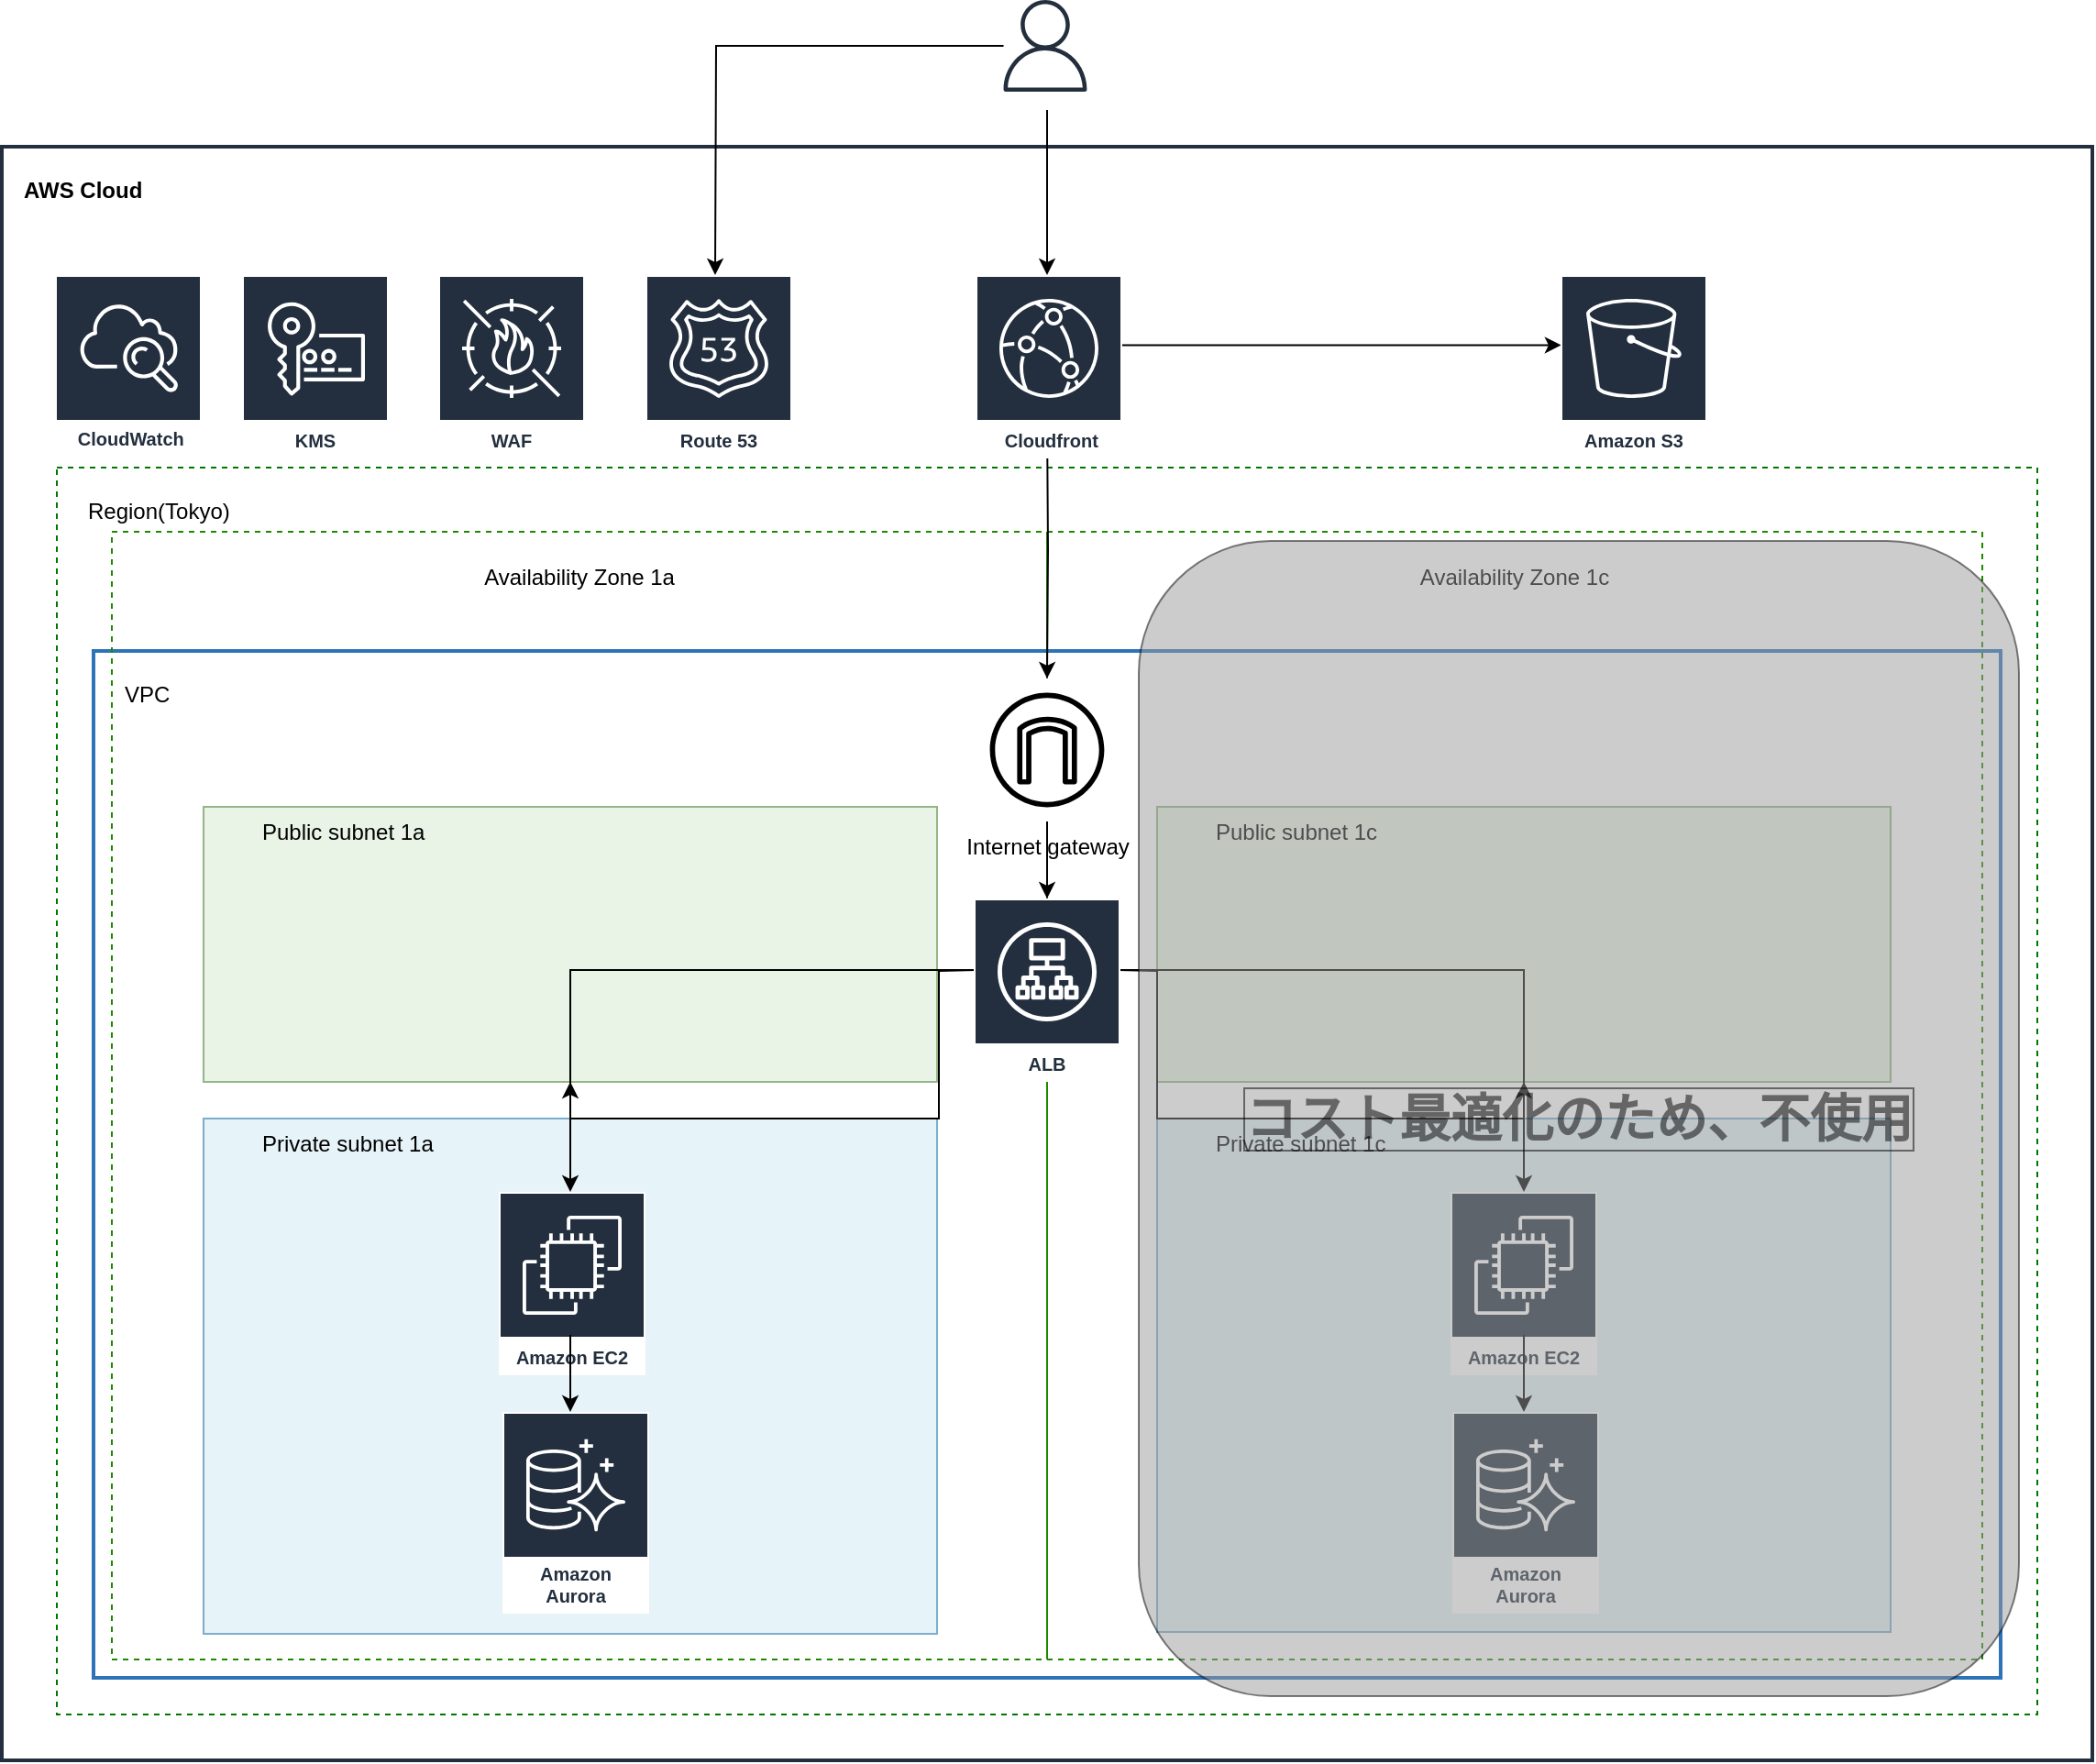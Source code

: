 <mxfile version="28.0.7">
  <diagram name="AWS Architecture" id="sp208SELGDMd-raIoyPY">
    <mxGraphModel dx="1953" dy="1205" grid="0" gridSize="10" guides="1" tooltips="1" connect="1" arrows="1" fold="1" page="1" pageScale="1" pageWidth="827" pageHeight="1169" math="0" shadow="0">
      <root>
        <mxCell id="0" />
        <mxCell id="1" parent="0" />
        <mxCell id="33ecqLk9YDmXbCicqXYl-34" value="AWS Cloud" style="text;html=1;strokeColor=none;fillColor=none;align=left;verticalAlign=top;whiteSpace=wrap;rounded=0;fontSize=12;fontStyle=1" vertex="1" parent="1">
          <mxGeometry x="40" y="90" width="100" height="30" as="geometry" />
        </mxCell>
        <mxCell id="33ecqLk9YDmXbCicqXYl-35" value="" style="rounded=0;whiteSpace=wrap;html=1;dashed=0;strokeColor=#232F3E;strokeWidth=2;fillColor=none;" vertex="1" parent="1">
          <mxGeometry x="30" y="80" width="1140" height="880" as="geometry" />
        </mxCell>
        <mxCell id="33ecqLk9YDmXbCicqXYl-36" value="Region(Tokyo)" style="text;html=1;strokeColor=none;fillColor=none;align=left;verticalAlign=top;whiteSpace=wrap;rounded=0;fontSize=12;fontStyle=0;image=img/lib/aws4/general/Regions_dark-bg.svg;imageWidth=20;imageHeight=20;" vertex="1" parent="1">
          <mxGeometry x="75" y="265" width="120" height="30" as="geometry" />
        </mxCell>
        <mxCell id="33ecqLk9YDmXbCicqXYl-37" value="" style="rounded=0;whiteSpace=wrap;html=1;dashed=1;strokeColor=#007700;strokeWidth=1;fillColor=none;" vertex="1" parent="1">
          <mxGeometry x="60" y="255" width="1080" height="680" as="geometry" />
        </mxCell>
        <mxCell id="33ecqLk9YDmXbCicqXYl-38" value="VPC" style="text;html=1;strokeColor=none;fillColor=none;align=left;verticalAlign=top;whiteSpace=wrap;rounded=0;fontSize=12;fontStyle=0;image=img/lib/aws4/resource-icons/vpc.svg;imageWidth=20;imageHeight=20;" vertex="1" parent="1">
          <mxGeometry x="95" y="365" width="60" height="30" as="geometry" />
        </mxCell>
        <mxCell id="33ecqLk9YDmXbCicqXYl-39" value="" style="rounded=0;whiteSpace=wrap;html=1;dashed=0;strokeColor=#2E73B8;strokeWidth=2;fillColor=none;" vertex="1" parent="1">
          <mxGeometry x="80" y="355" width="1040" height="560" as="geometry" />
        </mxCell>
        <mxCell id="33ecqLk9YDmXbCicqXYl-40" value="Availability Zone 1a" style="text;html=1;strokeColor=none;fillColor=none;align=center;verticalAlign=middle;whiteSpace=wrap;rounded=0;fontSize=12;" vertex="1" parent="1">
          <mxGeometry x="100" y="300" width="490" height="30" as="geometry" />
        </mxCell>
        <mxCell id="33ecqLk9YDmXbCicqXYl-41" value="" style="rounded=0;whiteSpace=wrap;html=1;dashed=1;strokeColor=#1E8900;strokeWidth=1;fillColor=none;" vertex="1" parent="1">
          <mxGeometry x="90" y="290" width="510" height="615" as="geometry" />
        </mxCell>
        <mxCell id="33ecqLk9YDmXbCicqXYl-42" value="Availability Zone 1c" style="text;html=1;strokeColor=none;fillColor=none;align=center;verticalAlign=middle;whiteSpace=wrap;rounded=0;fontSize=12;" vertex="1" parent="1">
          <mxGeometry x="610" y="300" width="490" height="30" as="geometry" />
        </mxCell>
        <mxCell id="33ecqLk9YDmXbCicqXYl-43" value="" style="rounded=0;whiteSpace=wrap;html=1;dashed=1;strokeColor=#1E8900;strokeWidth=1;fillColor=none;" vertex="1" parent="1">
          <mxGeometry x="600" y="290" width="510" height="615" as="geometry" />
        </mxCell>
        <mxCell id="33ecqLk9YDmXbCicqXYl-44" value="Internet gateway" style="shape=mxgraph.aws4.resourceIcon;resIcon=mxgraph.aws4.internet_gateway;html=1;verticalLabelPosition=bottom;verticalAlign=top;align=center;aspect=fixed;pointerEvents=1;fontSize=12;" vertex="1" parent="1">
          <mxGeometry x="561" y="370" width="78" height="78" as="geometry" />
        </mxCell>
        <mxCell id="33ecqLk9YDmXbCicqXYl-45" value="Public subnet 1a" style="shape=mxgraph.aws4.group;grIcon=mxgraph.aws4.subnet_public;html=1;verticalAlign=top;align=left;spacingLeft=30;fillColor=#E9F3E6;strokeColor=#94B585;fontSize=12;" vertex="1" parent="1">
          <mxGeometry x="140" y="440" width="400" height="150" as="geometry" />
        </mxCell>
        <mxCell id="33ecqLk9YDmXbCicqXYl-46" value="Public subnet 1c" style="shape=mxgraph.aws4.group;grIcon=mxgraph.aws4.subnet_public;html=1;verticalAlign=top;align=left;spacingLeft=30;fillColor=#E9F3E6;strokeColor=#94B585;fontSize=12;" vertex="1" parent="1">
          <mxGeometry x="660" y="440" width="400" height="150" as="geometry" />
        </mxCell>
        <mxCell id="33ecqLk9YDmXbCicqXYl-47" value="Private subnet 1a" style="shape=mxgraph.aws4.group;grIcon=mxgraph.aws4.subnet_private;html=1;verticalAlign=top;align=left;spacingLeft=30;fillColor=#E6F3F8;strokeColor=#7AAECB;fontSize=12;" vertex="1" parent="1">
          <mxGeometry x="140" y="610" width="400" height="281" as="geometry" />
        </mxCell>
        <mxCell id="33ecqLk9YDmXbCicqXYl-48" value="Amazon&#xa;Aurora" style="sketch=0;outlineConnect=0;fontColor=#232F3E;gradientColor=none;strokeColor=#ffffff;fillColor=#232F3E;dashed=0;verticalLabelPosition=middle;verticalAlign=bottom;align=center;html=1;whiteSpace=wrap;fontSize=10;fontStyle=1;spacing=3;shape=mxgraph.aws4.productIcon;prIcon=mxgraph.aws4.aurora;" vertex="1" parent="33ecqLk9YDmXbCicqXYl-47">
          <mxGeometry x="163" y="160" width="80" height="110" as="geometry" />
        </mxCell>
        <mxCell id="33ecqLk9YDmXbCicqXYl-49" value="Amazon EC2" style="outlineConnect=0;fontColor=#232F3E;gradientColor=none;strokeColor=#ffffff;fillColor=#232F3E;dashed=0;verticalLabelPosition=middle;verticalAlign=bottom;align=center;html=1;whiteSpace=wrap;fontSize=10;fontStyle=1;spacing=3;shape=mxgraph.aws4.productIcon;prIcon=mxgraph.aws4.ec2;shadow=0;" vertex="1" parent="33ecqLk9YDmXbCicqXYl-47">
          <mxGeometry x="161" y="40" width="80" height="100" as="geometry" />
        </mxCell>
        <mxCell id="33ecqLk9YDmXbCicqXYl-50" value="Private subnet 1c" style="shape=mxgraph.aws4.group;grIcon=mxgraph.aws4.subnet_private;html=1;verticalAlign=top;align=left;spacingLeft=30;fillColor=#E6F3F8;strokeColor=#7AAECB;fontSize=12;" vertex="1" parent="1">
          <mxGeometry x="660" y="610" width="400" height="280" as="geometry" />
        </mxCell>
        <mxCell id="33ecqLk9YDmXbCicqXYl-51" value="Amazon&#xa;Aurora" style="sketch=0;outlineConnect=0;fontColor=#232F3E;gradientColor=none;strokeColor=#ffffff;fillColor=#232F3E;dashed=0;verticalLabelPosition=middle;verticalAlign=bottom;align=center;html=1;whiteSpace=wrap;fontSize=10;fontStyle=1;spacing=3;shape=mxgraph.aws4.productIcon;prIcon=mxgraph.aws4.aurora;" vertex="1" parent="33ecqLk9YDmXbCicqXYl-50">
          <mxGeometry x="161" y="160" width="80" height="110" as="geometry" />
        </mxCell>
        <mxCell id="33ecqLk9YDmXbCicqXYl-52" value="Amazon EC2" style="sketch=0;outlineConnect=0;fontColor=#232F3E;gradientColor=none;strokeColor=#ffffff;fillColor=#232F3E;dashed=0;verticalLabelPosition=middle;verticalAlign=bottom;align=center;html=1;whiteSpace=wrap;fontSize=10;fontStyle=1;spacing=3;shape=mxgraph.aws4.productIcon;prIcon=mxgraph.aws4.ec2;" vertex="1" parent="33ecqLk9YDmXbCicqXYl-50">
          <mxGeometry x="160" y="40" width="80" height="100" as="geometry" />
        </mxCell>
        <mxCell id="33ecqLk9YDmXbCicqXYl-53" style="edgeStyle=orthogonalEdgeStyle;rounded=0;orthogonalLoop=1;jettySize=auto;html=1;entryX=0.5;entryY=0;entryDx=0;entryDy=0;" edge="1" parent="1" source="33ecqLk9YDmXbCicqXYl-71">
          <mxGeometry relative="1" as="geometry">
            <mxPoint x="560" y="30" as="sourcePoint" />
            <mxPoint x="419.0" y="150" as="targetPoint" />
          </mxGeometry>
        </mxCell>
        <mxCell id="33ecqLk9YDmXbCicqXYl-54" style="edgeStyle=orthogonalEdgeStyle;rounded=0;orthogonalLoop=1;jettySize=auto;html=1;entryX=0.5;entryY=0;entryDx=0;entryDy=0;" edge="1" parent="1">
          <mxGeometry relative="1" as="geometry">
            <mxPoint x="600.0" y="60" as="sourcePoint" />
            <mxPoint x="600.0" y="150" as="targetPoint" />
          </mxGeometry>
        </mxCell>
        <mxCell id="33ecqLk9YDmXbCicqXYl-55" style="edgeStyle=orthogonalEdgeStyle;rounded=0;orthogonalLoop=1;jettySize=auto;html=1;entryX=0.5;entryY=0;entryDx=0;entryDy=0;" edge="1" parent="1" target="33ecqLk9YDmXbCicqXYl-44">
          <mxGeometry relative="1" as="geometry">
            <mxPoint x="600.0" y="228.0" as="sourcePoint" />
          </mxGeometry>
        </mxCell>
        <mxCell id="33ecqLk9YDmXbCicqXYl-56" style="edgeStyle=orthogonalEdgeStyle;rounded=0;orthogonalLoop=1;jettySize=auto;html=1;entryX=0.5;entryY=0;entryDx=0;entryDy=0;" edge="1" parent="1" source="33ecqLk9YDmXbCicqXYl-44">
          <mxGeometry relative="1" as="geometry">
            <mxPoint x="600.0" y="490" as="targetPoint" />
          </mxGeometry>
        </mxCell>
        <mxCell id="33ecqLk9YDmXbCicqXYl-57" style="edgeStyle=orthogonalEdgeStyle;rounded=0;orthogonalLoop=1;jettySize=auto;html=1;entryX=0.5;entryY=1;entryDx=0;entryDy=0;exitX=0;exitY=0.5;exitDx=0;exitDy=0;" edge="1" parent="1" target="33ecqLk9YDmXbCicqXYl-45">
          <mxGeometry relative="1" as="geometry">
            <mxPoint x="440" y="529" as="targetPoint" />
            <mxPoint x="561" y="529" as="sourcePoint" />
          </mxGeometry>
        </mxCell>
        <mxCell id="33ecqLk9YDmXbCicqXYl-58" style="edgeStyle=orthogonalEdgeStyle;rounded=0;orthogonalLoop=1;jettySize=auto;html=1;entryX=0.5;entryY=1;entryDx=0;entryDy=0;exitX=1;exitY=0.5;exitDx=0;exitDy=0;" edge="1" parent="1" target="33ecqLk9YDmXbCicqXYl-46">
          <mxGeometry relative="1" as="geometry">
            <mxPoint x="760" y="529" as="targetPoint" />
            <mxPoint x="639" y="529" as="sourcePoint" />
          </mxGeometry>
        </mxCell>
        <mxCell id="33ecqLk9YDmXbCicqXYl-59" style="edgeStyle=orthogonalEdgeStyle;rounded=0;orthogonalLoop=1;jettySize=auto;html=1;entryX=0.5;entryY=0;entryDx=0;entryDy=0;" edge="1" parent="1">
          <mxGeometry relative="1" as="geometry">
            <mxPoint x="561" y="529" as="sourcePoint" />
            <mxPoint x="340.0" y="650" as="targetPoint" />
            <Array as="points">
              <mxPoint x="340" y="529" />
              <mxPoint x="340" y="650" />
            </Array>
          </mxGeometry>
        </mxCell>
        <mxCell id="33ecqLk9YDmXbCicqXYl-60" style="edgeStyle=orthogonalEdgeStyle;rounded=0;orthogonalLoop=1;jettySize=auto;html=1;entryX=0.5;entryY=0;entryDx=0;entryDy=0;" edge="1" parent="1">
          <mxGeometry relative="1" as="geometry">
            <mxPoint x="639" y="529" as="sourcePoint" />
            <mxPoint x="860" y="650" as="targetPoint" />
            <Array as="points">
              <mxPoint x="860" y="529" />
              <mxPoint x="860" y="650" />
            </Array>
          </mxGeometry>
        </mxCell>
        <mxCell id="33ecqLk9YDmXbCicqXYl-61" style="edgeStyle=orthogonalEdgeStyle;rounded=0;orthogonalLoop=1;jettySize=auto;html=1;entryX=0.5;entryY=0;entryDx=0;entryDy=0;" edge="1" parent="1">
          <mxGeometry relative="1" as="geometry">
            <mxPoint x="340.0" y="728" as="sourcePoint" />
            <mxPoint x="340.0" y="770" as="targetPoint" />
          </mxGeometry>
        </mxCell>
        <mxCell id="33ecqLk9YDmXbCicqXYl-62" style="edgeStyle=orthogonalEdgeStyle;rounded=0;orthogonalLoop=1;jettySize=auto;html=1;entryX=0.5;entryY=0;entryDx=0;entryDy=0;" edge="1" parent="1">
          <mxGeometry relative="1" as="geometry">
            <mxPoint x="860" y="728" as="sourcePoint" />
            <mxPoint x="860" y="770" as="targetPoint" />
          </mxGeometry>
        </mxCell>
        <mxCell id="33ecqLk9YDmXbCicqXYl-63" value="&lt;font style=&quot;font-size: 28px; color: rgb(0, 0, 0);&quot;&gt;&lt;b&gt;コスト最適化のため、不使用&lt;/b&gt;&lt;/font&gt;" style="rounded=1;whiteSpace=wrap;html=1;fillColor=#999999;noLabel=0;labelBackgroundColor=none;labelBorderColor=default;textOpacity=50;fillStyle=auto;gradientColor=none;opacity=50;" vertex="1" parent="1">
          <mxGeometry x="650" y="295" width="480" height="630" as="geometry" />
        </mxCell>
        <mxCell id="33ecqLk9YDmXbCicqXYl-64" style="rounded=0;orthogonalLoop=1;jettySize=auto;html=1;" edge="1" parent="1">
          <mxGeometry relative="1" as="geometry">
            <mxPoint x="630" y="188.23" as="sourcePoint" />
            <mxPoint x="880.44" y="188.23" as="targetPoint" />
          </mxGeometry>
        </mxCell>
        <mxCell id="33ecqLk9YDmXbCicqXYl-65" value="&lt;div&gt;&lt;br&gt;&lt;/div&gt;WAF" style="sketch=0;outlineConnect=0;fontColor=#232F3E;gradientColor=none;strokeColor=#ffffff;fillColor=#232F3E;dashed=0;verticalLabelPosition=middle;verticalAlign=bottom;align=center;html=1;whiteSpace=wrap;fontSize=10;fontStyle=1;spacing=3;shape=mxgraph.aws4.productIcon;prIcon=mxgraph.aws4.waf;" vertex="1" parent="1">
          <mxGeometry x="268" y="150" width="80" height="100" as="geometry" />
        </mxCell>
        <mxCell id="33ecqLk9YDmXbCicqXYl-66" value="KMS" style="sketch=0;outlineConnect=0;fontColor=#232F3E;gradientColor=none;strokeColor=#ffffff;fillColor=#232F3E;dashed=0;verticalLabelPosition=middle;verticalAlign=bottom;align=center;html=1;whiteSpace=wrap;fontSize=10;fontStyle=1;spacing=3;shape=mxgraph.aws4.productIcon;prIcon=mxgraph.aws4.key_management_service;" vertex="1" parent="1">
          <mxGeometry x="161" y="150" width="80" height="100" as="geometry" />
        </mxCell>
        <mxCell id="33ecqLk9YDmXbCicqXYl-67" value="Route 53" style="sketch=0;outlineConnect=0;fontColor=#232F3E;gradientColor=none;strokeColor=#ffffff;fillColor=#232F3E;dashed=0;verticalLabelPosition=middle;verticalAlign=bottom;align=center;html=1;whiteSpace=wrap;fontSize=10;fontStyle=1;spacing=3;shape=mxgraph.aws4.productIcon;prIcon=mxgraph.aws4.route_53;" vertex="1" parent="1">
          <mxGeometry x="381" y="150" width="80" height="100" as="geometry" />
        </mxCell>
        <mxCell id="33ecqLk9YDmXbCicqXYl-68" value="&lt;div&gt;&lt;br&gt;&lt;/div&gt;&amp;nbsp;Cloudfront" style="sketch=0;outlineConnect=0;fontColor=#232F3E;gradientColor=none;strokeColor=#ffffff;fillColor=#232F3E;dashed=0;verticalLabelPosition=middle;verticalAlign=bottom;align=center;html=1;whiteSpace=wrap;fontSize=10;fontStyle=1;spacing=3;shape=mxgraph.aws4.productIcon;prIcon=mxgraph.aws4.cloudfront;" vertex="1" parent="1">
          <mxGeometry x="561" y="150" width="80" height="100" as="geometry" />
        </mxCell>
        <mxCell id="33ecqLk9YDmXbCicqXYl-69" value="Amazon S3" style="sketch=0;outlineConnect=0;fontColor=#232F3E;gradientColor=none;strokeColor=#ffffff;fillColor=#232F3E;dashed=0;verticalLabelPosition=middle;verticalAlign=bottom;align=center;html=1;whiteSpace=wrap;fontSize=10;fontStyle=1;spacing=3;shape=mxgraph.aws4.productIcon;prIcon=mxgraph.aws4.s3;" vertex="1" parent="1">
          <mxGeometry x="880" y="150" width="80" height="100" as="geometry" />
        </mxCell>
        <mxCell id="33ecqLk9YDmXbCicqXYl-70" value="ALB" style="sketch=0;outlineConnect=0;fontColor=#232F3E;gradientColor=none;strokeColor=#ffffff;fillColor=#232F3E;dashed=0;verticalLabelPosition=middle;verticalAlign=bottom;align=center;html=1;whiteSpace=wrap;fontSize=10;fontStyle=1;spacing=3;shape=mxgraph.aws4.productIcon;prIcon=mxgraph.aws4.application_load_balancer;" vertex="1" parent="1">
          <mxGeometry x="560" y="490" width="80" height="100" as="geometry" />
        </mxCell>
        <mxCell id="33ecqLk9YDmXbCicqXYl-71" value="" style="sketch=0;outlineConnect=0;fontColor=#232F3E;gradientColor=none;fillColor=#232F3D;strokeColor=none;dashed=0;verticalLabelPosition=bottom;verticalAlign=top;align=center;html=1;fontSize=12;fontStyle=0;aspect=fixed;pointerEvents=1;shape=mxgraph.aws4.user;" vertex="1" parent="1">
          <mxGeometry x="574" width="50" height="50" as="geometry" />
        </mxCell>
        <mxCell id="33ecqLk9YDmXbCicqXYl-72" value="&lt;div&gt;&lt;br&gt;&lt;/div&gt;&amp;nbsp;CloudWatch" style="sketch=0;outlineConnect=0;fontColor=#232F3E;gradientColor=none;strokeColor=#ffffff;fillColor=#232F3E;dashed=0;verticalLabelPosition=middle;verticalAlign=bottom;align=center;html=1;whiteSpace=wrap;fontSize=10;fontStyle=1;spacing=3;shape=mxgraph.aws4.productIcon;prIcon=mxgraph.aws4.cloudwatch;" vertex="1" parent="1">
          <mxGeometry x="59" y="150" width="80" height="99" as="geometry" />
        </mxCell>
      </root>
    </mxGraphModel>
  </diagram>
</mxfile>

